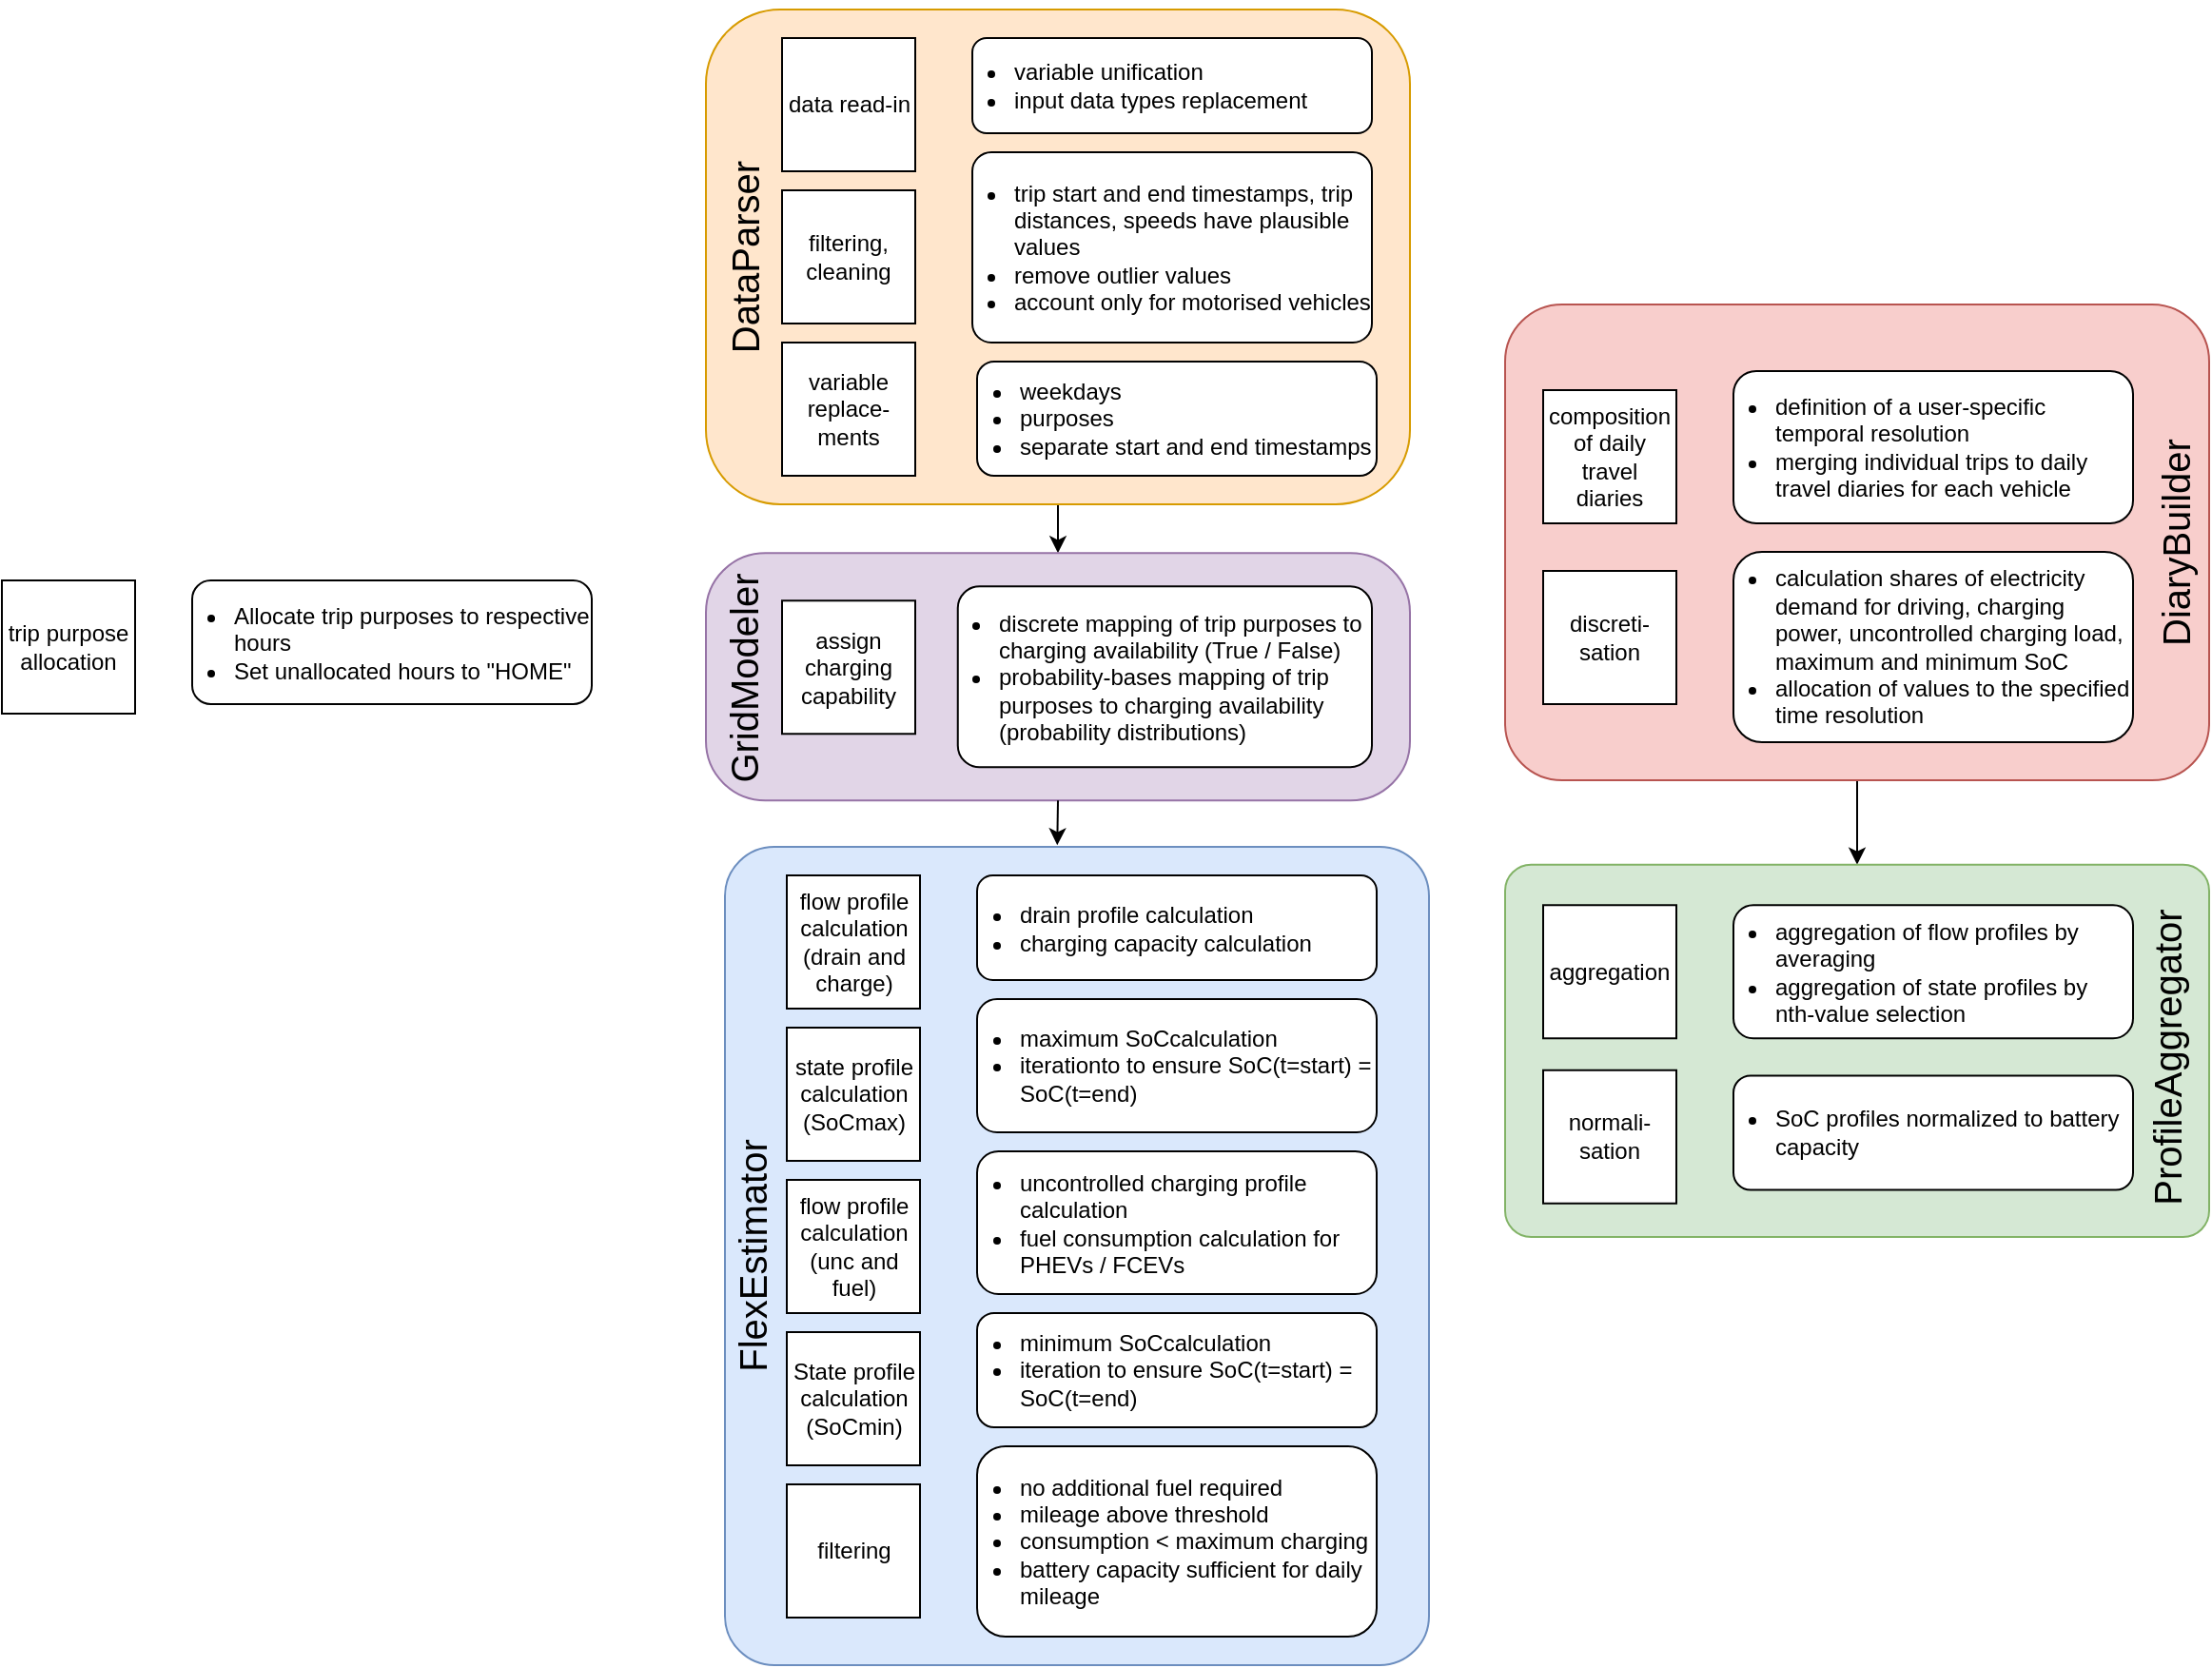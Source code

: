 <mxfile version="21.3.8" type="device">
  <diagram id="YimaGMnV5s-QCDrL5l2j" name="Page-1">
    <mxGraphModel dx="3911" dy="1001" grid="1" gridSize="10" guides="1" tooltips="1" connect="1" arrows="1" fold="1" page="1" pageScale="1" pageWidth="827" pageHeight="1169" math="0" shadow="0">
      <root>
        <mxCell id="0" />
        <mxCell id="1" parent="0" />
        <mxCell id="HGCUKCm3Jx_b27lc3u62-32" value="" style="rounded=1;whiteSpace=wrap;html=1;fillColor=#dae8fc;strokeColor=#6c8ebf;arcSize=7;" parent="1" vertex="1">
          <mxGeometry x="40" y="480" width="370" height="430" as="geometry" />
        </mxCell>
        <mxCell id="HGCUKCm3Jx_b27lc3u62-52" style="edgeStyle=orthogonalEdgeStyle;rounded=0;orthogonalLoop=1;jettySize=auto;html=1;fontSize=20;entryX=0.5;entryY=0;entryDx=0;entryDy=0;" parent="1" source="HGCUKCm3Jx_b27lc3u62-21" target="yWLFi-7v6lwdjs25CXLh-1" edge="1">
          <mxGeometry relative="1" as="geometry">
            <mxPoint x="635" y="489.37" as="targetPoint" />
          </mxGeometry>
        </mxCell>
        <mxCell id="HGCUKCm3Jx_b27lc3u62-21" value="" style="rounded=1;whiteSpace=wrap;html=1;fillColor=#f8cecc;strokeColor=#b85450;arcSize=12;" parent="1" vertex="1">
          <mxGeometry x="450" y="195" width="370" height="250" as="geometry" />
        </mxCell>
        <mxCell id="HGCUKCm3Jx_b27lc3u62-51" style="edgeStyle=orthogonalEdgeStyle;rounded=0;orthogonalLoop=1;jettySize=auto;html=1;fontSize=20;entryX=0.5;entryY=0;entryDx=0;entryDy=0;" parent="1" source="HGCUKCm3Jx_b27lc3u62-3" target="HGCUKCm3Jx_b27lc3u62-22" edge="1">
          <mxGeometry relative="1" as="geometry">
            <mxPoint x="190" y="570" as="targetPoint" />
          </mxGeometry>
        </mxCell>
        <mxCell id="HGCUKCm3Jx_b27lc3u62-3" value="" style="rounded=1;whiteSpace=wrap;html=1;fillColor=#ffe6cc;strokeColor=#d79b00;" parent="1" vertex="1">
          <mxGeometry x="30" y="40" width="370" height="260" as="geometry" />
        </mxCell>
        <mxCell id="lDoaL4beW7mUjwmd4tld-1" value="data read-in" style="whiteSpace=wrap;html=1;aspect=fixed;spacing=2;spacingLeft=2;spacingRight=1;" parent="1" vertex="1">
          <mxGeometry x="70" y="55" width="70" height="70" as="geometry" />
        </mxCell>
        <mxCell id="lDoaL4beW7mUjwmd4tld-2" value="filtering, cleaning" style="whiteSpace=wrap;html=1;aspect=fixed;" parent="1" vertex="1">
          <mxGeometry x="70" y="135" width="70" height="70" as="geometry" />
        </mxCell>
        <mxCell id="lDoaL4beW7mUjwmd4tld-3" value="variable replace-ments" style="whiteSpace=wrap;html=1;aspect=fixed;" parent="1" vertex="1">
          <mxGeometry x="70" y="215" width="70" height="70" as="geometry" />
        </mxCell>
        <mxCell id="lDoaL4beW7mUjwmd4tld-4" value="composition of daily travel diaries" style="whiteSpace=wrap;html=1;aspect=fixed;spacingLeft=2;spacingRight=2;" parent="1" vertex="1">
          <mxGeometry x="470" y="240" width="70" height="70" as="geometry" />
        </mxCell>
        <mxCell id="lDoaL4beW7mUjwmd4tld-7" value="&lt;div align=&quot;left&quot;&gt;&lt;ul&gt;&lt;li&gt;&lt;span style=&quot;background-color: initial;&quot;&gt;trip start and end timestamps, trip distances, speeds have plausible values&lt;/span&gt;&lt;/li&gt;&lt;li&gt;&lt;span style=&quot;background-color: initial;&quot;&gt;remove outlier values&lt;/span&gt;&lt;/li&gt;&lt;li&gt;account only for motorised vehicles&lt;/li&gt;&lt;/ul&gt;&lt;/div&gt;" style="rounded=1;whiteSpace=wrap;html=1;align=left;spacing=2;spacingLeft=-20;arcSize=10;" parent="1" vertex="1">
          <mxGeometry x="170" y="115" width="210" height="100" as="geometry" />
        </mxCell>
        <mxCell id="lDoaL4beW7mUjwmd4tld-8" value="&lt;ul&gt;&lt;li&gt;variable unification&lt;/li&gt;&lt;li&gt;input data types replacement&lt;br&gt;&lt;/li&gt;&lt;/ul&gt;" style="rounded=1;whiteSpace=wrap;html=1;align=left;spacingLeft=-20;" parent="1" vertex="1">
          <mxGeometry x="170" y="55" width="210" height="50" as="geometry" />
        </mxCell>
        <mxCell id="lDoaL4beW7mUjwmd4tld-9" value="&lt;ul&gt;&lt;li&gt;weekdays&lt;/li&gt;&lt;li&gt;purposes&lt;/li&gt;&lt;li&gt;separate start and end timestamps&lt;br&gt;&lt;/li&gt;&lt;/ul&gt;" style="rounded=1;whiteSpace=wrap;html=1;align=left;spacing=2;spacingLeft=-20;" parent="1" vertex="1">
          <mxGeometry x="172.5" y="225" width="210" height="60" as="geometry" />
        </mxCell>
        <mxCell id="lDoaL4beW7mUjwmd4tld-10" value="discreti-&lt;br&gt;sation" style="whiteSpace=wrap;html=1;aspect=fixed;spacingLeft=2;spacingRight=2;" parent="1" vertex="1">
          <mxGeometry x="470" y="335" width="70" height="70" as="geometry" />
        </mxCell>
        <mxCell id="lDoaL4beW7mUjwmd4tld-12" value="&lt;ul&gt;&lt;li&gt;definition of a user-specific temporal resolution&lt;/li&gt;&lt;li&gt;merging individual trips to daily travel diaries for each vehicle&lt;br&gt;&lt;/li&gt;&lt;/ul&gt;" style="rounded=1;whiteSpace=wrap;html=1;align=left;spacing=2;spacingLeft=-20;" parent="1" vertex="1">
          <mxGeometry x="570" y="230" width="210" height="80" as="geometry" />
        </mxCell>
        <mxCell id="HGCUKCm3Jx_b27lc3u62-4" value="DataParser" style="text;html=1;strokeColor=none;fillColor=none;align=center;verticalAlign=middle;whiteSpace=wrap;rounded=0;fontSize=20;rotation=270;" parent="1" vertex="1">
          <mxGeometry x="-85" y="160" width="270" height="20" as="geometry" />
        </mxCell>
        <mxCell id="HGCUKCm3Jx_b27lc3u62-16" value="DiaryBuilder" style="text;html=1;strokeColor=none;fillColor=none;align=center;verticalAlign=middle;whiteSpace=wrap;rounded=0;fontSize=20;rotation=270;" parent="1" vertex="1">
          <mxGeometry x="682" y="310" width="240" height="20" as="geometry" />
        </mxCell>
        <mxCell id="HGCUKCm3Jx_b27lc3u62-17" value="trip purpose allocation" style="whiteSpace=wrap;html=1;aspect=fixed;spacingLeft=2;spacingRight=2;" parent="1" vertex="1">
          <mxGeometry x="-340" y="340" width="70" height="70" as="geometry" />
        </mxCell>
        <mxCell id="HGCUKCm3Jx_b27lc3u62-22" value="" style="rounded=1;whiteSpace=wrap;html=1;fillColor=#e1d5e7;strokeColor=#9673a6;arcSize=24;" parent="1" vertex="1">
          <mxGeometry x="30" y="325.63" width="370" height="130" as="geometry" />
        </mxCell>
        <mxCell id="HGCUKCm3Jx_b27lc3u62-24" value="assign charging capability" style="whiteSpace=wrap;html=1;aspect=fixed;spacingLeft=2;spacingRight=2;" parent="1" vertex="1">
          <mxGeometry x="70" y="350.63" width="70" height="70" as="geometry" />
        </mxCell>
        <mxCell id="HGCUKCm3Jx_b27lc3u62-25" value="&lt;ul&gt;&lt;li&gt;discrete mapping of trip purposes to charging availability (True / False)&lt;br&gt;&lt;/li&gt;&lt;li&gt;probability-bases mapping of trip purposes to charging availability (probability distributions)&lt;/li&gt;&lt;/ul&gt;" style="rounded=1;whiteSpace=wrap;html=1;align=left;spacingRight=2;spacingLeft=-20;arcSize=12;" parent="1" vertex="1">
          <mxGeometry x="162.38" y="343.13" width="217.62" height="95" as="geometry" />
        </mxCell>
        <mxCell id="HGCUKCm3Jx_b27lc3u62-31" value="FlexEstimator" style="text;html=1;strokeColor=none;fillColor=none;align=center;verticalAlign=middle;whiteSpace=wrap;rounded=0;fontSize=20;rotation=270;" parent="1" vertex="1">
          <mxGeometry x="-160" y="685" width="427.5" height="20" as="geometry" />
        </mxCell>
        <mxCell id="HGCUKCm3Jx_b27lc3u62-33" value="state profile calculation (SoCmax)" style="whiteSpace=wrap;html=1;aspect=fixed;spacingLeft=2;spacingRight=2;" parent="1" vertex="1">
          <mxGeometry x="72.5" y="575" width="70" height="70" as="geometry" />
        </mxCell>
        <mxCell id="HGCUKCm3Jx_b27lc3u62-34" value="flow profile calculation (drain and charge)" style="whiteSpace=wrap;html=1;aspect=fixed;spacingLeft=2;spacingRight=2;" parent="1" vertex="1">
          <mxGeometry x="72.5" y="495" width="70" height="70" as="geometry" />
        </mxCell>
        <mxCell id="HGCUKCm3Jx_b27lc3u62-35" value="&lt;ul&gt;&lt;li&gt;drain profile calculation&lt;/li&gt;&lt;li&gt;charging capacity calculation&lt;br&gt;&lt;/li&gt;&lt;/ul&gt;" style="rounded=1;whiteSpace=wrap;html=1;align=left;spacingRight=2;spacingLeft=-20;" parent="1" vertex="1">
          <mxGeometry x="172.5" y="495" width="210" height="55" as="geometry" />
        </mxCell>
        <mxCell id="HGCUKCm3Jx_b27lc3u62-36" value="&lt;ul&gt;&lt;li&gt;maximum SoCcalculation&lt;br&gt;&lt;/li&gt;&lt;li&gt;iterationto to ensure SoC(t=start) = SoC(t=end)&lt;br&gt;&lt;/li&gt;&lt;/ul&gt;" style="rounded=1;whiteSpace=wrap;html=1;align=left;spacingLeft=-20;spacingRight=2;" parent="1" vertex="1">
          <mxGeometry x="172.5" y="560" width="210" height="70" as="geometry" />
        </mxCell>
        <mxCell id="HGCUKCm3Jx_b27lc3u62-37" value="flow profile calculation (unc and fuel)" style="whiteSpace=wrap;html=1;aspect=fixed;spacingLeft=2;spacingRight=2;" parent="1" vertex="1">
          <mxGeometry x="72.5" y="655" width="70" height="70" as="geometry" />
        </mxCell>
        <mxCell id="HGCUKCm3Jx_b27lc3u62-38" value="&lt;ul&gt;&lt;li&gt;uncontrolled charging profile calculation&lt;/li&gt;&lt;li&gt;fuel consumption calculation for PHEVs / FCEVs&lt;br&gt;&lt;/li&gt;&lt;/ul&gt;" style="rounded=1;whiteSpace=wrap;html=1;align=left;spacingLeft=-20;" parent="1" vertex="1">
          <mxGeometry x="172.5" y="640" width="210" height="75" as="geometry" />
        </mxCell>
        <mxCell id="HGCUKCm3Jx_b27lc3u62-39" value="State profile calculation (SoCmin)" style="whiteSpace=wrap;html=1;aspect=fixed;" parent="1" vertex="1">
          <mxGeometry x="72.5" y="735" width="70" height="70" as="geometry" />
        </mxCell>
        <mxCell id="HGCUKCm3Jx_b27lc3u62-40" value="&lt;ul&gt;&lt;li&gt;minimum SoCcalculation&lt;br&gt;&lt;/li&gt;&lt;li&gt;iteration to ensure SoC(t=start) = SoC(t=end)&lt;br&gt;&lt;/li&gt;&lt;/ul&gt;" style="rounded=1;whiteSpace=wrap;html=1;align=left;spacingLeft=-20;" parent="1" vertex="1">
          <mxGeometry x="172.5" y="725" width="210" height="60" as="geometry" />
        </mxCell>
        <mxCell id="HGCUKCm3Jx_b27lc3u62-41" value="filtering" style="whiteSpace=wrap;html=1;aspect=fixed;" parent="1" vertex="1">
          <mxGeometry x="72.5" y="815" width="70" height="70" as="geometry" />
        </mxCell>
        <mxCell id="HGCUKCm3Jx_b27lc3u62-42" value="&lt;ul&gt;&lt;li&gt;no additional fuel required&lt;/li&gt;&lt;li&gt;mileage above threshold&lt;/li&gt;&lt;li&gt;consumption &amp;lt; maximum charging&lt;/li&gt;&lt;li&gt;battery capacity sufficient for daily mileage&lt;br&gt;&lt;/li&gt;&lt;/ul&gt;" style="rounded=1;whiteSpace=wrap;html=1;align=left;spacingLeft=-20;" parent="1" vertex="1">
          <mxGeometry x="172.5" y="795" width="210" height="100" as="geometry" />
        </mxCell>
        <mxCell id="HGCUKCm3Jx_b27lc3u62-50" value="GridModeler" style="text;html=1;strokeColor=none;fillColor=none;align=center;verticalAlign=middle;whiteSpace=wrap;rounded=0;fontSize=20;rotation=270;" parent="1" vertex="1">
          <mxGeometry x="1.88" y="381.26" width="96.25" height="20" as="geometry" />
        </mxCell>
        <mxCell id="BCpRLmcwHCxOFY0kd9_z-1" value="&lt;ul&gt;&lt;li&gt;Allocate trip purposes to respective hours&lt;/li&gt;&lt;li&gt;Set unallocated hours to &quot;HOME&quot;&lt;/li&gt;&lt;/ul&gt;" style="rounded=1;whiteSpace=wrap;html=1;align=left;spacing=2;spacingLeft=-20;" parent="1" vertex="1">
          <mxGeometry x="-240" y="340" width="210" height="65" as="geometry" />
        </mxCell>
        <mxCell id="yWLFi-7v6lwdjs25CXLh-1" value="" style="rounded=1;whiteSpace=wrap;html=1;fillColor=#d5e8d4;strokeColor=#82b366;arcSize=7;" vertex="1" parent="1">
          <mxGeometry x="450" y="489.37" width="370" height="195.63" as="geometry" />
        </mxCell>
        <mxCell id="yWLFi-7v6lwdjs25CXLh-2" value="ProfileAggregator" style="text;html=1;strokeColor=none;fillColor=none;align=center;verticalAlign=middle;whiteSpace=wrap;rounded=0;fontSize=20;rotation=270;" vertex="1" parent="1">
          <mxGeometry x="710" y="580.63" width="174.75" height="20" as="geometry" />
        </mxCell>
        <mxCell id="yWLFi-7v6lwdjs25CXLh-13" value="aggregation" style="whiteSpace=wrap;html=1;aspect=fixed;" vertex="1" parent="1">
          <mxGeometry x="470" y="510.63" width="70" height="70" as="geometry" />
        </mxCell>
        <mxCell id="yWLFi-7v6lwdjs25CXLh-15" value="normali-sation" style="whiteSpace=wrap;html=1;aspect=fixed;" vertex="1" parent="1">
          <mxGeometry x="470" y="597.37" width="70" height="70" as="geometry" />
        </mxCell>
        <mxCell id="yWLFi-7v6lwdjs25CXLh-16" value="&lt;ul&gt;&lt;li&gt;aggregation of flow profiles by averaging&lt;/li&gt;&lt;li&gt;aggregation of state profiles by nth-value selection&lt;br&gt;&lt;/li&gt;&lt;/ul&gt;" style="rounded=1;whiteSpace=wrap;html=1;align=left;spacingLeft=-20;" vertex="1" parent="1">
          <mxGeometry x="570" y="510.63" width="210" height="70" as="geometry" />
        </mxCell>
        <mxCell id="yWLFi-7v6lwdjs25CXLh-18" value="&lt;ul&gt;&lt;li&gt;SoC profiles normalized to battery capacity&lt;/li&gt;&lt;/ul&gt;" style="rounded=1;whiteSpace=wrap;html=1;align=left;spacingLeft=-20;" vertex="1" parent="1">
          <mxGeometry x="570" y="600.25" width="210" height="60" as="geometry" />
        </mxCell>
        <mxCell id="yWLFi-7v6lwdjs25CXLh-20" style="edgeStyle=orthogonalEdgeStyle;rounded=0;orthogonalLoop=1;jettySize=auto;html=1;fontSize=20;entryX=0.472;entryY=-0.002;entryDx=0;entryDy=0;entryPerimeter=0;exitX=0.5;exitY=1;exitDx=0;exitDy=0;" edge="1" parent="1" source="HGCUKCm3Jx_b27lc3u62-22" target="HGCUKCm3Jx_b27lc3u62-32">
          <mxGeometry relative="1" as="geometry">
            <mxPoint x="215" y="460" as="sourcePoint" />
            <mxPoint x="225" y="341" as="targetPoint" />
            <Array as="points" />
          </mxGeometry>
        </mxCell>
        <mxCell id="yWLFi-7v6lwdjs25CXLh-21" value="&lt;ul&gt;&lt;li&gt;calculation shares of electricity demand for driving, charging power, uncontrolled charging load, maximum and minimum SoC&lt;br&gt;&lt;/li&gt;&lt;li&gt;allocation of values to the specified time resolution&amp;nbsp;&lt;/li&gt;&lt;/ul&gt;" style="rounded=1;whiteSpace=wrap;html=1;align=left;spacing=2;spacingLeft=-20;" vertex="1" parent="1">
          <mxGeometry x="570" y="325" width="210" height="100" as="geometry" />
        </mxCell>
      </root>
    </mxGraphModel>
  </diagram>
</mxfile>

